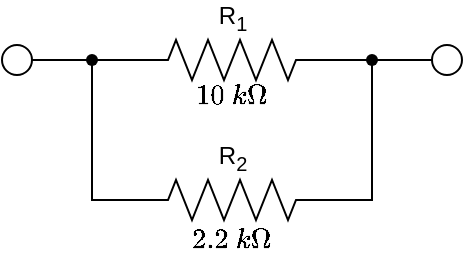 <mxfile version="28.2.5">
  <diagram name="Page-1" id="S97H3dH8lDNiiOa8RQUa">
    <mxGraphModel dx="453" dy="255" grid="1" gridSize="10" guides="1" tooltips="1" connect="1" arrows="1" fold="1" page="1" pageScale="1" pageWidth="827" pageHeight="1169" math="1" shadow="0">
      <root>
        <mxCell id="0" />
        <mxCell id="1" parent="0" />
        <mxCell id="s-gAyY3BLTUoH7W5xHSd-2" value="$$10\ k\Omega$$" style="text;html=1;align=center;verticalAlign=middle;whiteSpace=wrap;rounded=0;" parent="1" vertex="1">
          <mxGeometry x="180" y="87.5" width="60" height="20" as="geometry" />
        </mxCell>
        <mxCell id="tF1DNe6oD6CyZ-WPLli9-10" value="" style="edgeStyle=orthogonalEdgeStyle;shape=connector;rounded=0;orthogonalLoop=1;jettySize=auto;html=1;strokeColor=default;align=center;verticalAlign=middle;fontFamily=Helvetica;fontSize=11;fontColor=default;labelBackgroundColor=default;endArrow=none;endFill=0;" edge="1" parent="1" source="tF1DNe6oD6CyZ-WPLli9-16" target="s-gAyY3BLTUoH7W5xHSd-8">
          <mxGeometry relative="1" as="geometry" />
        </mxCell>
        <mxCell id="tF1DNe6oD6CyZ-WPLli9-12" value="" style="edgeStyle=orthogonalEdgeStyle;shape=connector;rounded=0;orthogonalLoop=1;jettySize=auto;html=1;strokeColor=default;align=center;verticalAlign=middle;fontFamily=Helvetica;fontSize=11;fontColor=default;labelBackgroundColor=default;endArrow=none;endFill=0;" edge="1" parent="1" source="tF1DNe6oD6CyZ-WPLli9-13" target="s-gAyY3BLTUoH7W5xHSd-9">
          <mxGeometry relative="1" as="geometry" />
        </mxCell>
        <mxCell id="s-gAyY3BLTUoH7W5xHSd-1" value="R&lt;sub&gt;1&lt;/sub&gt;" style="pointerEvents=1;verticalLabelPosition=top;shadow=0;dashed=0;align=center;html=1;verticalAlign=bottom;shape=mxgraph.electrical.resistors.resistor_2;labelPosition=center;" parent="1" vertex="1">
          <mxGeometry x="160" y="70" width="100" height="20" as="geometry" />
        </mxCell>
        <mxCell id="tF1DNe6oD6CyZ-WPLli9-14" value="" style="edgeStyle=orthogonalEdgeStyle;shape=connector;rounded=0;orthogonalLoop=1;jettySize=auto;html=1;strokeColor=default;align=center;verticalAlign=middle;fontFamily=Helvetica;fontSize=11;fontColor=default;labelBackgroundColor=default;endArrow=none;endFill=0;" edge="1" parent="1" source="s-gAyY3BLTUoH7W5xHSd-3" target="tF1DNe6oD6CyZ-WPLli9-13">
          <mxGeometry relative="1" as="geometry" />
        </mxCell>
        <mxCell id="tF1DNe6oD6CyZ-WPLli9-17" value="" style="edgeStyle=orthogonalEdgeStyle;shape=connector;rounded=0;orthogonalLoop=1;jettySize=auto;html=1;strokeColor=default;align=center;verticalAlign=middle;fontFamily=Helvetica;fontSize=11;fontColor=default;labelBackgroundColor=default;endArrow=none;endFill=0;" edge="1" parent="1" source="s-gAyY3BLTUoH7W5xHSd-3" target="tF1DNe6oD6CyZ-WPLli9-16">
          <mxGeometry relative="1" as="geometry" />
        </mxCell>
        <mxCell id="s-gAyY3BLTUoH7W5xHSd-3" value="R&lt;sub&gt;2&lt;/sub&gt;" style="pointerEvents=1;verticalLabelPosition=top;shadow=0;dashed=0;align=center;html=1;verticalAlign=bottom;shape=mxgraph.electrical.resistors.resistor_2;labelPosition=center;" parent="1" vertex="1">
          <mxGeometry x="160" y="140" width="100" height="20" as="geometry" />
        </mxCell>
        <mxCell id="s-gAyY3BLTUoH7W5xHSd-7" value="$$2.2\ k\Omega$$" style="text;html=1;align=center;verticalAlign=middle;whiteSpace=wrap;rounded=0;" parent="1" vertex="1">
          <mxGeometry x="180" y="160" width="60" height="20" as="geometry" />
        </mxCell>
        <mxCell id="s-gAyY3BLTUoH7W5xHSd-8" value="" style="verticalLabelPosition=bottom;shadow=0;dashed=0;align=center;html=1;verticalAlign=top;strokeWidth=1;shape=ellipse;perimeter=ellipsePerimeter;fontFamily=Helvetica;fontSize=11;fontColor=default;labelBackgroundColor=default;" parent="1" vertex="1">
          <mxGeometry x="95" y="72.5" width="15" height="15" as="geometry" />
        </mxCell>
        <mxCell id="s-gAyY3BLTUoH7W5xHSd-9" value="" style="verticalLabelPosition=bottom;shadow=0;dashed=0;align=center;html=1;verticalAlign=top;strokeWidth=1;shape=ellipse;perimeter=ellipsePerimeter;fontFamily=Helvetica;fontSize=11;fontColor=default;labelBackgroundColor=default;" parent="1" vertex="1">
          <mxGeometry x="310" y="72.5" width="15" height="15" as="geometry" />
        </mxCell>
        <mxCell id="tF1DNe6oD6CyZ-WPLli9-15" value="" style="edgeStyle=orthogonalEdgeStyle;shape=connector;rounded=0;orthogonalLoop=1;jettySize=auto;html=1;strokeColor=default;align=center;verticalAlign=middle;fontFamily=Helvetica;fontSize=11;fontColor=default;labelBackgroundColor=default;endArrow=none;endFill=0;" edge="1" parent="1" source="s-gAyY3BLTUoH7W5xHSd-1" target="tF1DNe6oD6CyZ-WPLli9-13">
          <mxGeometry relative="1" as="geometry">
            <mxPoint x="260" y="80" as="sourcePoint" />
            <mxPoint x="310" y="80" as="targetPoint" />
          </mxGeometry>
        </mxCell>
        <mxCell id="tF1DNe6oD6CyZ-WPLli9-13" value="" style="shape=waypoint;sketch=0;size=6;pointerEvents=1;points=[];fillColor=default;resizable=0;rotatable=0;perimeter=centerPerimeter;snapToPoint=1;verticalAlign=bottom;shadow=0;dashed=0;" vertex="1" parent="1">
          <mxGeometry x="270" y="70" width="20" height="20" as="geometry" />
        </mxCell>
        <mxCell id="tF1DNe6oD6CyZ-WPLli9-18" value="" style="edgeStyle=orthogonalEdgeStyle;shape=connector;rounded=0;orthogonalLoop=1;jettySize=auto;html=1;strokeColor=default;align=center;verticalAlign=middle;fontFamily=Helvetica;fontSize=11;fontColor=default;labelBackgroundColor=default;endArrow=none;endFill=0;" edge="1" parent="1" source="s-gAyY3BLTUoH7W5xHSd-1" target="tF1DNe6oD6CyZ-WPLli9-16">
          <mxGeometry relative="1" as="geometry">
            <mxPoint x="160" y="80" as="sourcePoint" />
            <mxPoint x="115" y="80" as="targetPoint" />
          </mxGeometry>
        </mxCell>
        <mxCell id="tF1DNe6oD6CyZ-WPLli9-16" value="" style="shape=waypoint;sketch=0;size=6;pointerEvents=1;points=[];fillColor=default;resizable=0;rotatable=0;perimeter=centerPerimeter;snapToPoint=1;verticalAlign=bottom;shadow=0;dashed=0;" vertex="1" parent="1">
          <mxGeometry x="130" y="70" width="20" height="20" as="geometry" />
        </mxCell>
      </root>
    </mxGraphModel>
  </diagram>
</mxfile>
